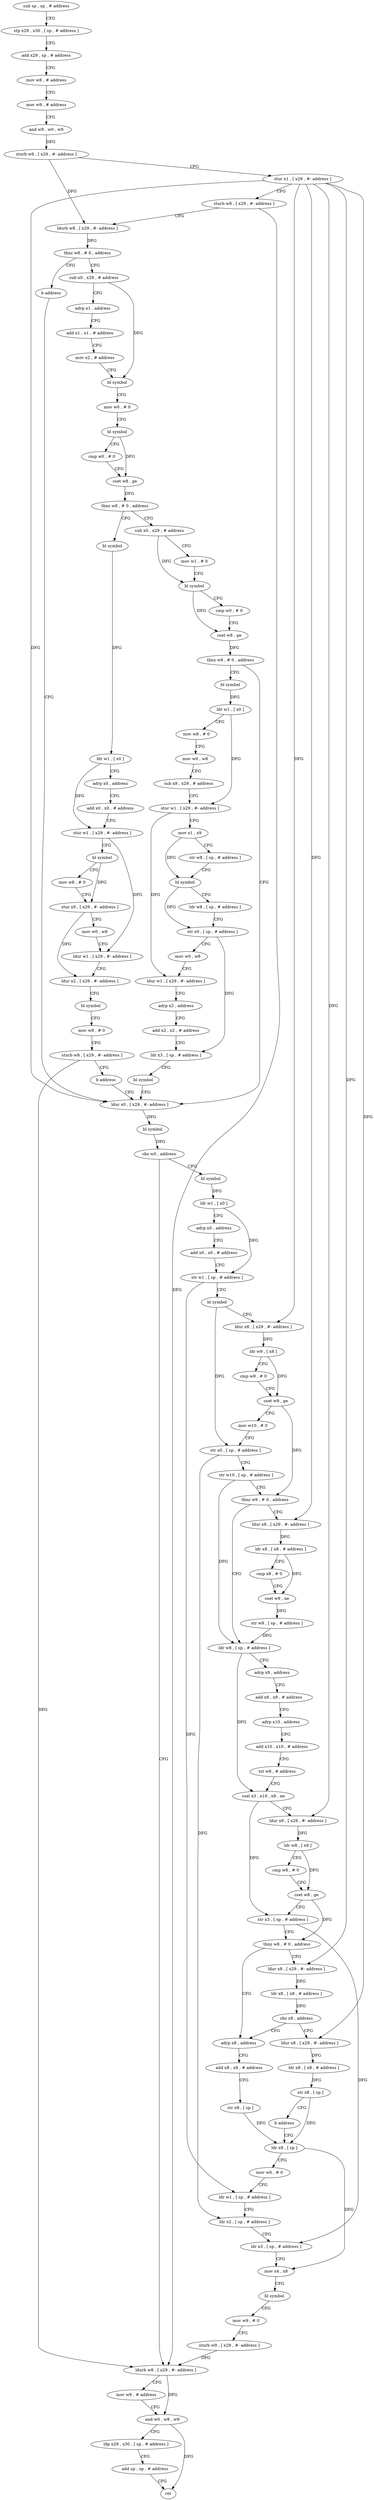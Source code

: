 digraph "func" {
"4229436" [label = "sub sp , sp , # address" ]
"4229440" [label = "stp x29 , x30 , [ sp , # address ]" ]
"4229444" [label = "add x29 , sp , # address" ]
"4229448" [label = "mov w8 , # address" ]
"4229452" [label = "mov w9 , # address" ]
"4229456" [label = "and w9 , w0 , w9" ]
"4229460" [label = "sturb w9 , [ x29 , #- address ]" ]
"4229464" [label = "stur x1 , [ x29 , #- address ]" ]
"4229468" [label = "sturb w8 , [ x29 , #- address ]" ]
"4229472" [label = "ldurb w8 , [ x29 , #- address ]" ]
"4229476" [label = "tbnz w8 , # 0 , address" ]
"4229484" [label = "sub x0 , x29 , # address" ]
"4229480" [label = "b address" ]
"4229488" [label = "adrp x1 , address" ]
"4229492" [label = "add x1 , x1 , # address" ]
"4229496" [label = "mov x2 , # address" ]
"4229500" [label = "bl symbol" ]
"4229504" [label = "mov w0 , # 0" ]
"4229508" [label = "bl symbol" ]
"4229512" [label = "cmp w0 , # 0" ]
"4229516" [label = "cset w8 , ge" ]
"4229520" [label = "tbnz w8 , # 0 , address" ]
"4229584" [label = "sub x0 , x29 , # address" ]
"4229524" [label = "bl symbol" ]
"4229676" [label = "ldur x0 , [ x29 , #- address ]" ]
"4229588" [label = "mov w1 , # 0" ]
"4229592" [label = "bl symbol" ]
"4229596" [label = "cmp w0 , # 0" ]
"4229600" [label = "cset w8 , ge" ]
"4229604" [label = "tbnz w8 , # 0 , address" ]
"4229608" [label = "bl symbol" ]
"4229528" [label = "ldr w1 , [ x0 ]" ]
"4229532" [label = "adrp x0 , address" ]
"4229536" [label = "add x0 , x0 , # address" ]
"4229540" [label = "stur w1 , [ x29 , #- address ]" ]
"4229544" [label = "bl symbol" ]
"4229548" [label = "mov w8 , # 0" ]
"4229552" [label = "stur x0 , [ x29 , #- address ]" ]
"4229556" [label = "mov w0 , w8" ]
"4229560" [label = "ldur w1 , [ x29 , #- address ]" ]
"4229564" [label = "ldur x2 , [ x29 , #- address ]" ]
"4229568" [label = "bl symbol" ]
"4229572" [label = "mov w8 , # 0" ]
"4229576" [label = "sturb w8 , [ x29 , #- address ]" ]
"4229580" [label = "b address" ]
"4229680" [label = "bl symbol" ]
"4229684" [label = "cbz w0 , address" ]
"4229892" [label = "ldurb w8 , [ x29 , #- address ]" ]
"4229688" [label = "bl symbol" ]
"4229612" [label = "ldr w1 , [ x0 ]" ]
"4229616" [label = "mov w8 , # 0" ]
"4229620" [label = "mov w0 , w8" ]
"4229624" [label = "sub x9 , x29 , # address" ]
"4229628" [label = "stur w1 , [ x29 , #- address ]" ]
"4229632" [label = "mov x1 , x9" ]
"4229636" [label = "str w8 , [ sp , # address ]" ]
"4229640" [label = "bl symbol" ]
"4229644" [label = "ldr w8 , [ sp , # address ]" ]
"4229648" [label = "str x0 , [ sp , # address ]" ]
"4229652" [label = "mov w0 , w8" ]
"4229656" [label = "ldur w1 , [ x29 , #- address ]" ]
"4229660" [label = "adrp x2 , address" ]
"4229664" [label = "add x2 , x2 , # address" ]
"4229668" [label = "ldr x3 , [ sp , # address ]" ]
"4229672" [label = "bl symbol" ]
"4229896" [label = "mov w9 , # address" ]
"4229900" [label = "and w0 , w8 , w9" ]
"4229904" [label = "ldp x29 , x30 , [ sp , # address ]" ]
"4229908" [label = "add sp , sp , # address" ]
"4229912" [label = "ret" ]
"4229692" [label = "ldr w1 , [ x0 ]" ]
"4229696" [label = "adrp x0 , address" ]
"4229700" [label = "add x0 , x0 , # address" ]
"4229704" [label = "str w1 , [ sp , # address ]" ]
"4229708" [label = "bl symbol" ]
"4229712" [label = "ldur x8 , [ x29 , #- address ]" ]
"4229716" [label = "ldr w9 , [ x8 ]" ]
"4229720" [label = "cmp w9 , # 0" ]
"4229724" [label = "cset w9 , ge" ]
"4229728" [label = "mov w10 , # 0" ]
"4229732" [label = "str x0 , [ sp , # address ]" ]
"4229736" [label = "str w10 , [ sp , # address ]" ]
"4229740" [label = "tbnz w9 , # 0 , address" ]
"4229764" [label = "ldr w8 , [ sp , # address ]" ]
"4229744" [label = "ldur x8 , [ x29 , #- address ]" ]
"4229768" [label = "adrp x9 , address" ]
"4229772" [label = "add x9 , x9 , # address" ]
"4229776" [label = "adrp x10 , address" ]
"4229780" [label = "add x10 , x10 , # address" ]
"4229784" [label = "tst w8 , # address" ]
"4229788" [label = "csel x3 , x10 , x9 , ne" ]
"4229792" [label = "ldur x9 , [ x29 , #- address ]" ]
"4229796" [label = "ldr w8 , [ x9 ]" ]
"4229800" [label = "cmp w8 , # 0" ]
"4229804" [label = "cset w8 , ge" ]
"4229808" [label = "str x3 , [ sp , # address ]" ]
"4229812" [label = "tbnz w8 , # 0 , address" ]
"4229844" [label = "adrp x8 , address" ]
"4229816" [label = "ldur x8 , [ x29 , #- address ]" ]
"4229748" [label = "ldr x8 , [ x8 , # address ]" ]
"4229752" [label = "cmp x8 , # 0" ]
"4229756" [label = "cset w9 , ne" ]
"4229760" [label = "str w9 , [ sp , # address ]" ]
"4229848" [label = "add x8 , x8 , # address" ]
"4229852" [label = "str x8 , [ sp ]" ]
"4229856" [label = "ldr x8 , [ sp ]" ]
"4229820" [label = "ldr x8 , [ x8 , # address ]" ]
"4229824" [label = "cbz x8 , address" ]
"4229828" [label = "ldur x8 , [ x29 , #- address ]" ]
"4229832" [label = "ldr x8 , [ x8 , # address ]" ]
"4229836" [label = "str x8 , [ sp ]" ]
"4229840" [label = "b address" ]
"4229860" [label = "mov w0 , # 0" ]
"4229864" [label = "ldr w1 , [ sp , # address ]" ]
"4229868" [label = "ldr x2 , [ sp , # address ]" ]
"4229872" [label = "ldr x3 , [ sp , # address ]" ]
"4229876" [label = "mov x4 , x8" ]
"4229880" [label = "bl symbol" ]
"4229884" [label = "mov w9 , # 0" ]
"4229888" [label = "sturb w9 , [ x29 , #- address ]" ]
"4229436" -> "4229440" [ label = "CFG" ]
"4229440" -> "4229444" [ label = "CFG" ]
"4229444" -> "4229448" [ label = "CFG" ]
"4229448" -> "4229452" [ label = "CFG" ]
"4229452" -> "4229456" [ label = "CFG" ]
"4229456" -> "4229460" [ label = "DFG" ]
"4229460" -> "4229464" [ label = "CFG" ]
"4229460" -> "4229472" [ label = "DFG" ]
"4229464" -> "4229468" [ label = "CFG" ]
"4229464" -> "4229676" [ label = "DFG" ]
"4229464" -> "4229712" [ label = "DFG" ]
"4229464" -> "4229744" [ label = "DFG" ]
"4229464" -> "4229792" [ label = "DFG" ]
"4229464" -> "4229816" [ label = "DFG" ]
"4229464" -> "4229828" [ label = "DFG" ]
"4229468" -> "4229472" [ label = "CFG" ]
"4229468" -> "4229892" [ label = "DFG" ]
"4229472" -> "4229476" [ label = "DFG" ]
"4229476" -> "4229484" [ label = "CFG" ]
"4229476" -> "4229480" [ label = "CFG" ]
"4229484" -> "4229488" [ label = "CFG" ]
"4229484" -> "4229500" [ label = "DFG" ]
"4229480" -> "4229676" [ label = "CFG" ]
"4229488" -> "4229492" [ label = "CFG" ]
"4229492" -> "4229496" [ label = "CFG" ]
"4229496" -> "4229500" [ label = "CFG" ]
"4229500" -> "4229504" [ label = "CFG" ]
"4229504" -> "4229508" [ label = "CFG" ]
"4229508" -> "4229512" [ label = "CFG" ]
"4229508" -> "4229516" [ label = "DFG" ]
"4229512" -> "4229516" [ label = "CFG" ]
"4229516" -> "4229520" [ label = "DFG" ]
"4229520" -> "4229584" [ label = "CFG" ]
"4229520" -> "4229524" [ label = "CFG" ]
"4229584" -> "4229588" [ label = "CFG" ]
"4229584" -> "4229592" [ label = "DFG" ]
"4229524" -> "4229528" [ label = "DFG" ]
"4229676" -> "4229680" [ label = "DFG" ]
"4229588" -> "4229592" [ label = "CFG" ]
"4229592" -> "4229596" [ label = "CFG" ]
"4229592" -> "4229600" [ label = "DFG" ]
"4229596" -> "4229600" [ label = "CFG" ]
"4229600" -> "4229604" [ label = "DFG" ]
"4229604" -> "4229676" [ label = "CFG" ]
"4229604" -> "4229608" [ label = "CFG" ]
"4229608" -> "4229612" [ label = "DFG" ]
"4229528" -> "4229532" [ label = "CFG" ]
"4229528" -> "4229540" [ label = "DFG" ]
"4229532" -> "4229536" [ label = "CFG" ]
"4229536" -> "4229540" [ label = "CFG" ]
"4229540" -> "4229544" [ label = "CFG" ]
"4229540" -> "4229560" [ label = "DFG" ]
"4229544" -> "4229548" [ label = "CFG" ]
"4229544" -> "4229552" [ label = "DFG" ]
"4229548" -> "4229552" [ label = "CFG" ]
"4229552" -> "4229556" [ label = "CFG" ]
"4229552" -> "4229564" [ label = "DFG" ]
"4229556" -> "4229560" [ label = "CFG" ]
"4229560" -> "4229564" [ label = "CFG" ]
"4229564" -> "4229568" [ label = "CFG" ]
"4229568" -> "4229572" [ label = "CFG" ]
"4229572" -> "4229576" [ label = "CFG" ]
"4229576" -> "4229580" [ label = "CFG" ]
"4229576" -> "4229892" [ label = "DFG" ]
"4229580" -> "4229676" [ label = "CFG" ]
"4229680" -> "4229684" [ label = "DFG" ]
"4229684" -> "4229892" [ label = "CFG" ]
"4229684" -> "4229688" [ label = "CFG" ]
"4229892" -> "4229896" [ label = "CFG" ]
"4229892" -> "4229900" [ label = "DFG" ]
"4229688" -> "4229692" [ label = "DFG" ]
"4229612" -> "4229616" [ label = "CFG" ]
"4229612" -> "4229628" [ label = "DFG" ]
"4229616" -> "4229620" [ label = "CFG" ]
"4229620" -> "4229624" [ label = "CFG" ]
"4229624" -> "4229628" [ label = "CFG" ]
"4229628" -> "4229632" [ label = "CFG" ]
"4229628" -> "4229656" [ label = "DFG" ]
"4229632" -> "4229636" [ label = "CFG" ]
"4229632" -> "4229640" [ label = "DFG" ]
"4229636" -> "4229640" [ label = "CFG" ]
"4229640" -> "4229644" [ label = "CFG" ]
"4229640" -> "4229648" [ label = "DFG" ]
"4229644" -> "4229648" [ label = "CFG" ]
"4229648" -> "4229652" [ label = "CFG" ]
"4229648" -> "4229668" [ label = "DFG" ]
"4229652" -> "4229656" [ label = "CFG" ]
"4229656" -> "4229660" [ label = "CFG" ]
"4229660" -> "4229664" [ label = "CFG" ]
"4229664" -> "4229668" [ label = "CFG" ]
"4229668" -> "4229672" [ label = "CFG" ]
"4229672" -> "4229676" [ label = "CFG" ]
"4229896" -> "4229900" [ label = "CFG" ]
"4229900" -> "4229904" [ label = "CFG" ]
"4229900" -> "4229912" [ label = "DFG" ]
"4229904" -> "4229908" [ label = "CFG" ]
"4229908" -> "4229912" [ label = "CFG" ]
"4229692" -> "4229696" [ label = "CFG" ]
"4229692" -> "4229704" [ label = "DFG" ]
"4229696" -> "4229700" [ label = "CFG" ]
"4229700" -> "4229704" [ label = "CFG" ]
"4229704" -> "4229708" [ label = "CFG" ]
"4229704" -> "4229864" [ label = "DFG" ]
"4229708" -> "4229712" [ label = "CFG" ]
"4229708" -> "4229732" [ label = "DFG" ]
"4229712" -> "4229716" [ label = "DFG" ]
"4229716" -> "4229720" [ label = "CFG" ]
"4229716" -> "4229724" [ label = "DFG" ]
"4229720" -> "4229724" [ label = "CFG" ]
"4229724" -> "4229728" [ label = "CFG" ]
"4229724" -> "4229740" [ label = "DFG" ]
"4229728" -> "4229732" [ label = "CFG" ]
"4229732" -> "4229736" [ label = "CFG" ]
"4229732" -> "4229868" [ label = "DFG" ]
"4229736" -> "4229740" [ label = "CFG" ]
"4229736" -> "4229764" [ label = "DFG" ]
"4229740" -> "4229764" [ label = "CFG" ]
"4229740" -> "4229744" [ label = "CFG" ]
"4229764" -> "4229768" [ label = "CFG" ]
"4229764" -> "4229788" [ label = "DFG" ]
"4229744" -> "4229748" [ label = "DFG" ]
"4229768" -> "4229772" [ label = "CFG" ]
"4229772" -> "4229776" [ label = "CFG" ]
"4229776" -> "4229780" [ label = "CFG" ]
"4229780" -> "4229784" [ label = "CFG" ]
"4229784" -> "4229788" [ label = "CFG" ]
"4229788" -> "4229792" [ label = "CFG" ]
"4229788" -> "4229808" [ label = "DFG" ]
"4229792" -> "4229796" [ label = "DFG" ]
"4229796" -> "4229800" [ label = "CFG" ]
"4229796" -> "4229804" [ label = "DFG" ]
"4229800" -> "4229804" [ label = "CFG" ]
"4229804" -> "4229808" [ label = "CFG" ]
"4229804" -> "4229812" [ label = "DFG" ]
"4229808" -> "4229812" [ label = "CFG" ]
"4229808" -> "4229872" [ label = "DFG" ]
"4229812" -> "4229844" [ label = "CFG" ]
"4229812" -> "4229816" [ label = "CFG" ]
"4229844" -> "4229848" [ label = "CFG" ]
"4229816" -> "4229820" [ label = "DFG" ]
"4229748" -> "4229752" [ label = "CFG" ]
"4229748" -> "4229756" [ label = "DFG" ]
"4229752" -> "4229756" [ label = "CFG" ]
"4229756" -> "4229760" [ label = "DFG" ]
"4229760" -> "4229764" [ label = "DFG" ]
"4229848" -> "4229852" [ label = "CFG" ]
"4229852" -> "4229856" [ label = "DFG" ]
"4229856" -> "4229860" [ label = "CFG" ]
"4229856" -> "4229876" [ label = "DFG" ]
"4229820" -> "4229824" [ label = "DFG" ]
"4229824" -> "4229844" [ label = "CFG" ]
"4229824" -> "4229828" [ label = "CFG" ]
"4229828" -> "4229832" [ label = "DFG" ]
"4229832" -> "4229836" [ label = "DFG" ]
"4229836" -> "4229840" [ label = "CFG" ]
"4229836" -> "4229856" [ label = "DFG" ]
"4229840" -> "4229856" [ label = "CFG" ]
"4229860" -> "4229864" [ label = "CFG" ]
"4229864" -> "4229868" [ label = "CFG" ]
"4229868" -> "4229872" [ label = "CFG" ]
"4229872" -> "4229876" [ label = "CFG" ]
"4229876" -> "4229880" [ label = "CFG" ]
"4229880" -> "4229884" [ label = "CFG" ]
"4229884" -> "4229888" [ label = "CFG" ]
"4229888" -> "4229892" [ label = "DFG" ]
}
